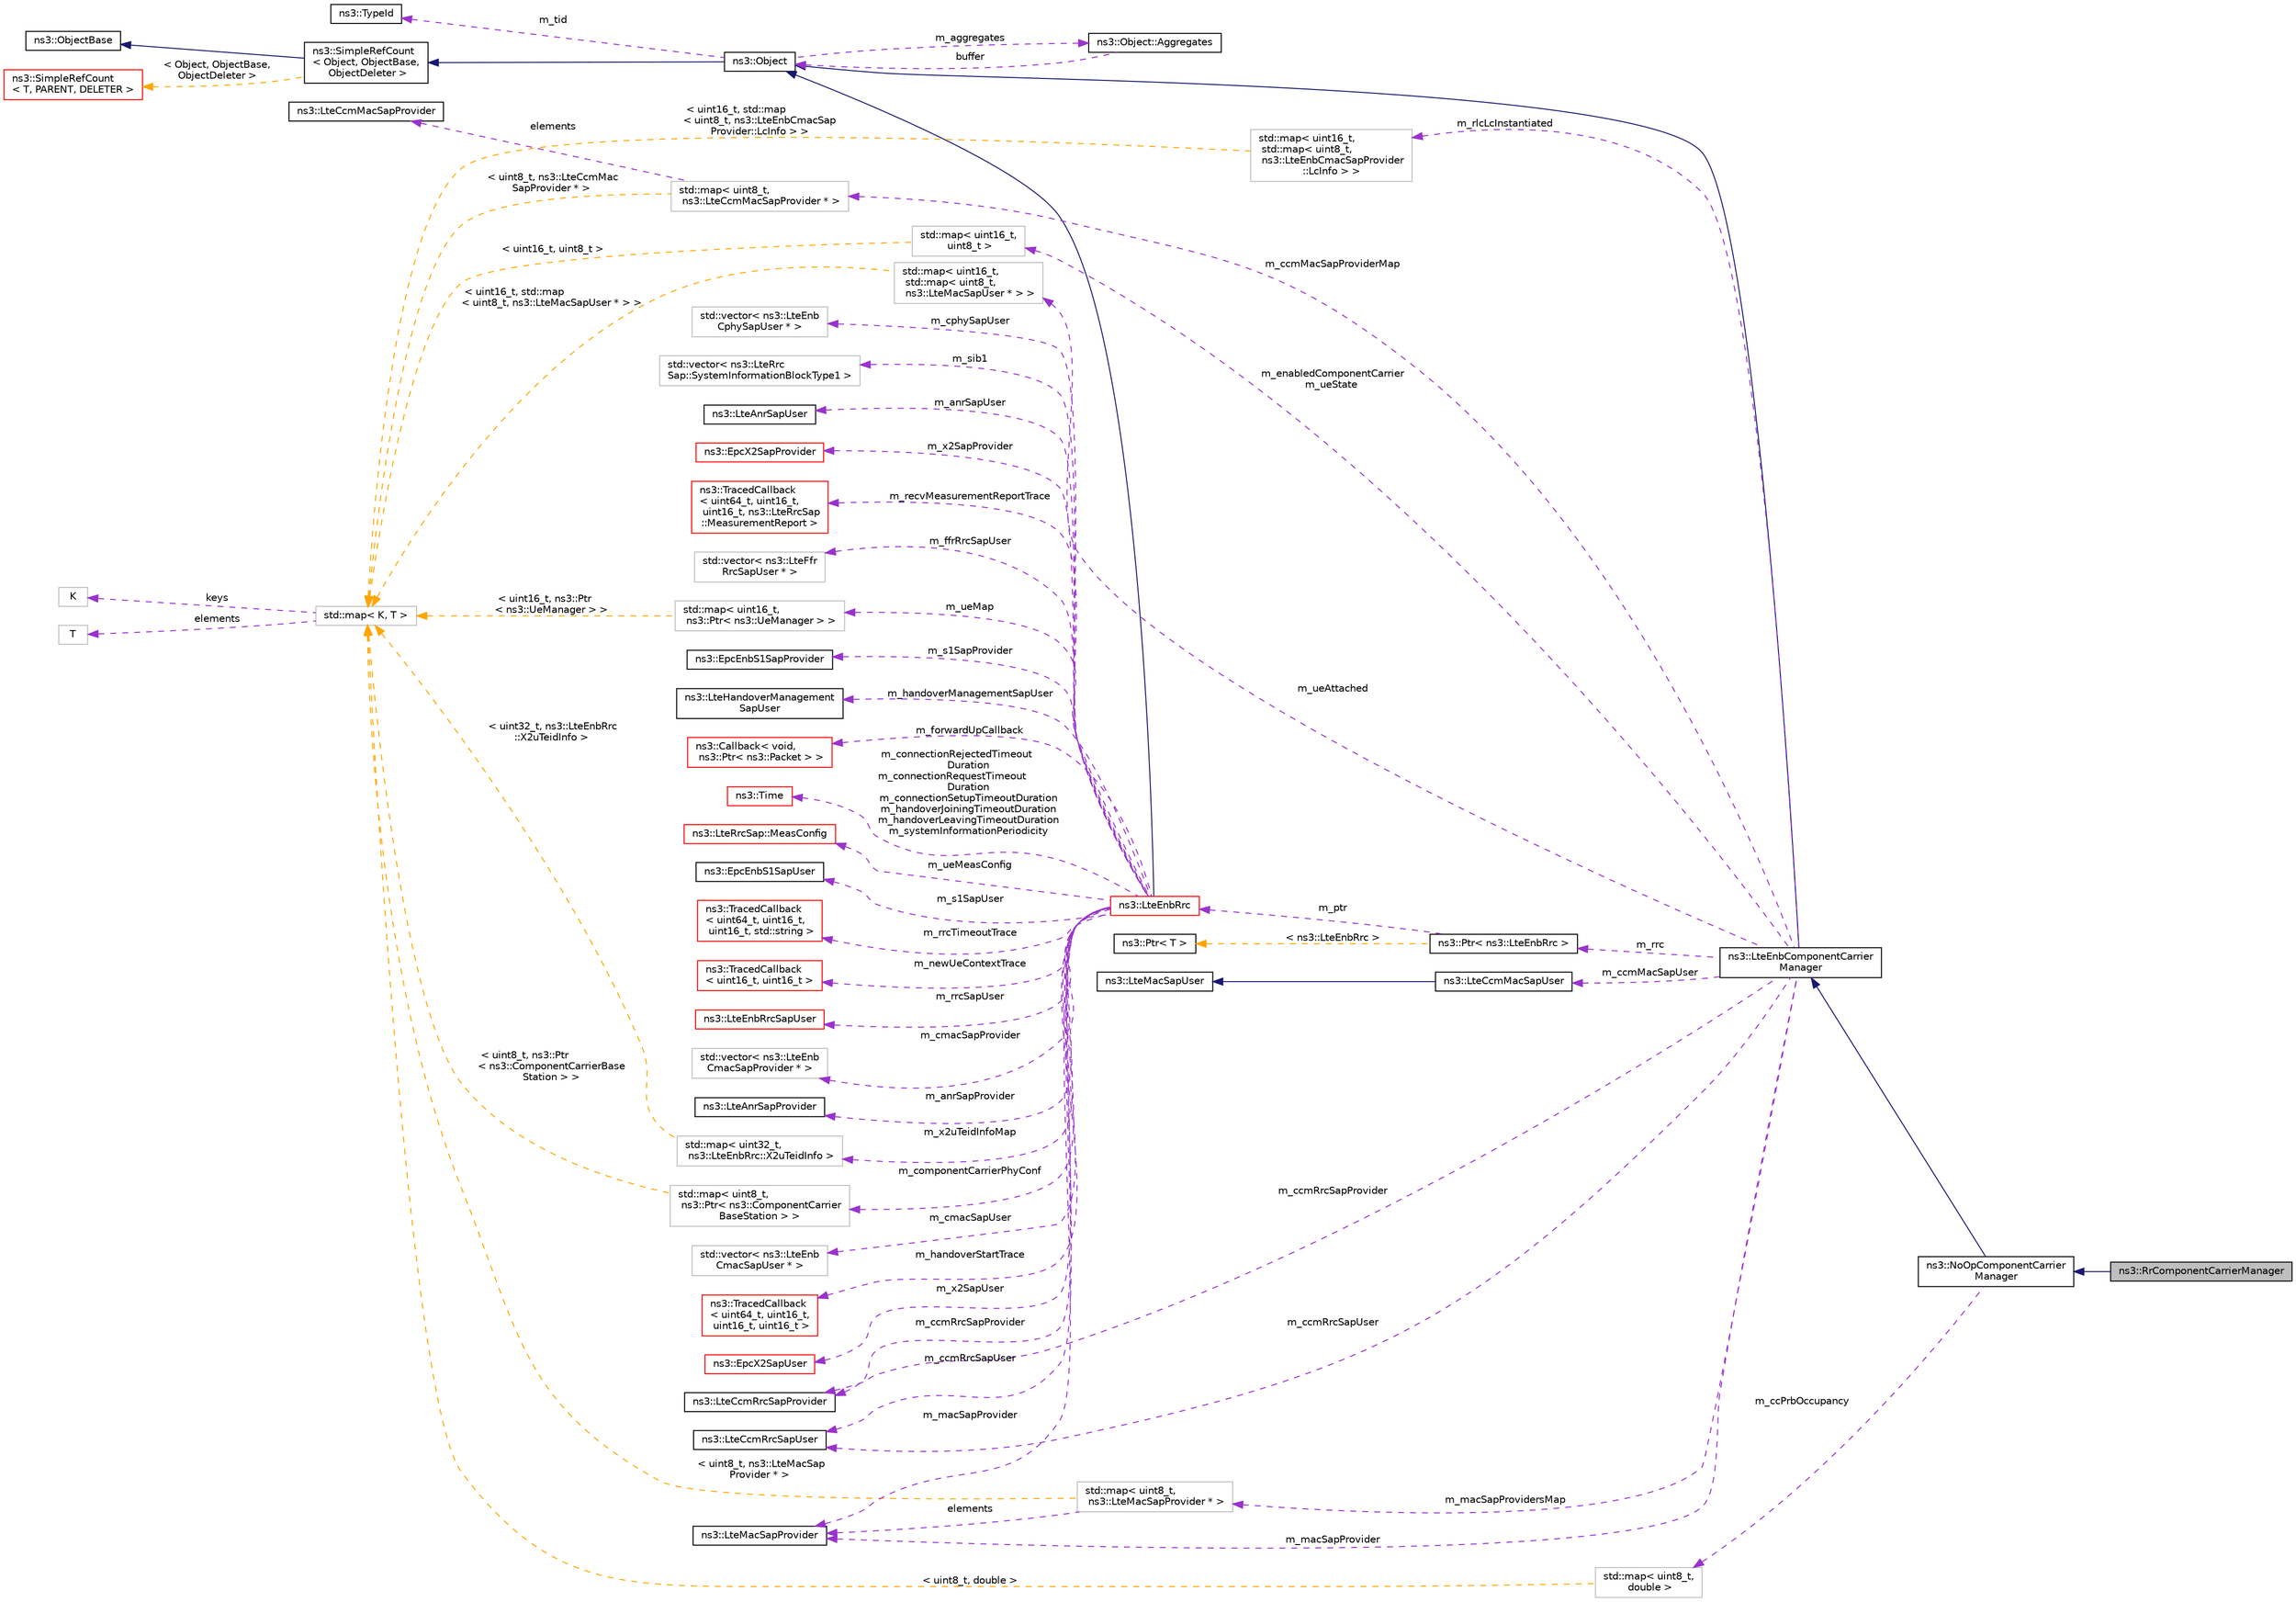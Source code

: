 digraph "ns3::RrComponentCarrierManager"
{
 // LATEX_PDF_SIZE
  edge [fontname="Helvetica",fontsize="10",labelfontname="Helvetica",labelfontsize="10"];
  node [fontname="Helvetica",fontsize="10",shape=record];
  rankdir="LR";
  Node1 [label="ns3::RrComponentCarrierManager",height=0.2,width=0.4,color="black", fillcolor="grey75", style="filled", fontcolor="black",tooltip="Component carrier manager implementation that splits traffic equally among carriers."];
  Node2 -> Node1 [dir="back",color="midnightblue",fontsize="10",style="solid",fontname="Helvetica"];
  Node2 [label="ns3::NoOpComponentCarrier\lManager",height=0.2,width=0.4,color="black", fillcolor="white", style="filled",URL="$classns3_1_1_no_op_component_carrier_manager.html",tooltip="The default component carrier manager that forwards all traffic, the uplink and the downlink,..."];
  Node3 -> Node2 [dir="back",color="midnightblue",fontsize="10",style="solid",fontname="Helvetica"];
  Node3 [label="ns3::LteEnbComponentCarrier\lManager",height=0.2,width=0.4,color="black", fillcolor="white", style="filled",URL="$classns3_1_1_lte_enb_component_carrier_manager.html",tooltip="The class implements Component Carrier Manager (CCM) that operates using the Component Carrier Manage..."];
  Node4 -> Node3 [dir="back",color="midnightblue",fontsize="10",style="solid",fontname="Helvetica"];
  Node4 [label="ns3::Object",height=0.2,width=0.4,color="black", fillcolor="white", style="filled",URL="$classns3_1_1_object.html",tooltip="A base class which provides memory management and object aggregation."];
  Node5 -> Node4 [dir="back",color="midnightblue",fontsize="10",style="solid",fontname="Helvetica"];
  Node5 [label="ns3::SimpleRefCount\l\< Object, ObjectBase,\l ObjectDeleter \>",height=0.2,width=0.4,color="black", fillcolor="white", style="filled",URL="$classns3_1_1_simple_ref_count.html",tooltip=" "];
  Node6 -> Node5 [dir="back",color="midnightblue",fontsize="10",style="solid",fontname="Helvetica"];
  Node6 [label="ns3::ObjectBase",height=0.2,width=0.4,color="black", fillcolor="white", style="filled",URL="$classns3_1_1_object_base.html",tooltip="Anchor the ns-3 type and attribute system."];
  Node7 -> Node5 [dir="back",color="orange",fontsize="10",style="dashed",label=" \< Object, ObjectBase,\l ObjectDeleter \>" ,fontname="Helvetica"];
  Node7 [label="ns3::SimpleRefCount\l\< T, PARENT, DELETER \>",height=0.2,width=0.4,color="red", fillcolor="white", style="filled",URL="$classns3_1_1_simple_ref_count.html",tooltip="A template-based reference counting class."];
  Node9 -> Node4 [dir="back",color="darkorchid3",fontsize="10",style="dashed",label=" m_tid" ,fontname="Helvetica"];
  Node9 [label="ns3::TypeId",height=0.2,width=0.4,color="black", fillcolor="white", style="filled",URL="$classns3_1_1_type_id.html",tooltip="a unique identifier for an interface."];
  Node10 -> Node4 [dir="back",color="darkorchid3",fontsize="10",style="dashed",label=" m_aggregates" ,fontname="Helvetica"];
  Node10 [label="ns3::Object::Aggregates",height=0.2,width=0.4,color="black", fillcolor="white", style="filled",URL="$structns3_1_1_object_1_1_aggregates.html",tooltip="The list of Objects aggregated to this one."];
  Node4 -> Node10 [dir="back",color="darkorchid3",fontsize="10",style="dashed",label=" buffer" ,fontname="Helvetica"];
  Node11 -> Node3 [dir="back",color="darkorchid3",fontsize="10",style="dashed",label=" m_enabledComponentCarrier\nm_ueState" ,fontname="Helvetica"];
  Node11 [label="std::map\< uint16_t,\l uint8_t \>",height=0.2,width=0.4,color="grey75", fillcolor="white", style="filled",tooltip=" "];
  Node12 -> Node11 [dir="back",color="orange",fontsize="10",style="dashed",label=" \< uint16_t, uint8_t \>" ,fontname="Helvetica"];
  Node12 [label="std::map\< K, T \>",height=0.2,width=0.4,color="grey75", fillcolor="white", style="filled",tooltip=" "];
  Node13 -> Node12 [dir="back",color="darkorchid3",fontsize="10",style="dashed",label=" keys" ,fontname="Helvetica"];
  Node13 [label="K",height=0.2,width=0.4,color="grey75", fillcolor="white", style="filled",tooltip=" "];
  Node14 -> Node12 [dir="back",color="darkorchid3",fontsize="10",style="dashed",label=" elements" ,fontname="Helvetica"];
  Node14 [label="T",height=0.2,width=0.4,color="grey75", fillcolor="white", style="filled",tooltip=" "];
  Node15 -> Node3 [dir="back",color="darkorchid3",fontsize="10",style="dashed",label=" m_ccmMacSapUser" ,fontname="Helvetica"];
  Node15 [label="ns3::LteCcmMacSapUser",height=0.2,width=0.4,color="black", fillcolor="white", style="filled",URL="$classns3_1_1_lte_ccm_mac_sap_user.html",tooltip="Service Access Point (SAP) offered by MAC to the component carrier manager (CCM)."];
  Node16 -> Node15 [dir="back",color="midnightblue",fontsize="10",style="solid",fontname="Helvetica"];
  Node16 [label="ns3::LteMacSapUser",height=0.2,width=0.4,color="black", fillcolor="white", style="filled",URL="$classns3_1_1_lte_mac_sap_user.html",tooltip="Service Access Point (SAP) offered by the MAC to the RLC See Femto Forum MAC Scheduler Interface Spec..."];
  Node17 -> Node3 [dir="back",color="darkorchid3",fontsize="10",style="dashed",label=" m_ccmMacSapProviderMap" ,fontname="Helvetica"];
  Node17 [label="std::map\< uint8_t,\l ns3::LteCcmMacSapProvider * \>",height=0.2,width=0.4,color="grey75", fillcolor="white", style="filled",tooltip=" "];
  Node18 -> Node17 [dir="back",color="darkorchid3",fontsize="10",style="dashed",label=" elements" ,fontname="Helvetica"];
  Node18 [label="ns3::LteCcmMacSapProvider",height=0.2,width=0.4,color="black", fillcolor="white", style="filled",URL="$classns3_1_1_lte_ccm_mac_sap_provider.html",tooltip="Service Access Point (SAP) offered by the component carrier manager (CCM) by MAC to CCM."];
  Node12 -> Node17 [dir="back",color="orange",fontsize="10",style="dashed",label=" \< uint8_t, ns3::LteCcmMac\lSapProvider * \>" ,fontname="Helvetica"];
  Node19 -> Node3 [dir="back",color="darkorchid3",fontsize="10",style="dashed",label=" m_rlcLcInstantiated" ,fontname="Helvetica"];
  Node19 [label="std::map\< uint16_t,\l std::map\< uint8_t,\l ns3::LteEnbCmacSapProvider\l::LcInfo \> \>",height=0.2,width=0.4,color="grey75", fillcolor="white", style="filled",tooltip=" "];
  Node12 -> Node19 [dir="back",color="orange",fontsize="10",style="dashed",label=" \< uint16_t, std::map\l\< uint8_t, ns3::LteEnbCmacSap\lProvider::LcInfo \> \>" ,fontname="Helvetica"];
  Node20 -> Node3 [dir="back",color="darkorchid3",fontsize="10",style="dashed",label=" m_ueAttached" ,fontname="Helvetica"];
  Node20 [label="std::map\< uint16_t,\l std::map\< uint8_t,\l ns3::LteMacSapUser * \> \>",height=0.2,width=0.4,color="grey75", fillcolor="white", style="filled",tooltip=" "];
  Node12 -> Node20 [dir="back",color="orange",fontsize="10",style="dashed",label=" \< uint16_t, std::map\l\< uint8_t, ns3::LteMacSapUser * \> \>" ,fontname="Helvetica"];
  Node21 -> Node3 [dir="back",color="darkorchid3",fontsize="10",style="dashed",label=" m_ccmRrcSapProvider" ,fontname="Helvetica"];
  Node21 [label="ns3::LteCcmRrcSapProvider",height=0.2,width=0.4,color="black", fillcolor="white", style="filled",URL="$classns3_1_1_lte_ccm_rrc_sap_provider.html",tooltip="Service Access Point (SAP) offered by the Component Carrier Manager (CCM) instance to the eNodeB RRC ..."];
  Node22 -> Node3 [dir="back",color="darkorchid3",fontsize="10",style="dashed",label=" m_macSapProvidersMap" ,fontname="Helvetica"];
  Node22 [label="std::map\< uint8_t,\l ns3::LteMacSapProvider * \>",height=0.2,width=0.4,color="grey75", fillcolor="white", style="filled",tooltip=" "];
  Node23 -> Node22 [dir="back",color="darkorchid3",fontsize="10",style="dashed",label=" elements" ,fontname="Helvetica"];
  Node23 [label="ns3::LteMacSapProvider",height=0.2,width=0.4,color="black", fillcolor="white", style="filled",URL="$classns3_1_1_lte_mac_sap_provider.html",tooltip="Service Access Point (SAP) offered by the MAC to the RLC See Femto Forum MAC Scheduler Interface Spec..."];
  Node12 -> Node22 [dir="back",color="orange",fontsize="10",style="dashed",label=" \< uint8_t, ns3::LteMacSap\lProvider * \>" ,fontname="Helvetica"];
  Node24 -> Node3 [dir="back",color="darkorchid3",fontsize="10",style="dashed",label=" m_ccmRrcSapUser" ,fontname="Helvetica"];
  Node24 [label="ns3::LteCcmRrcSapUser",height=0.2,width=0.4,color="black", fillcolor="white", style="filled",URL="$classns3_1_1_lte_ccm_rrc_sap_user.html",tooltip="Service Access Point (SAP) offered by the eNodeB RRC instance to the component carrier manager (CCM) ..."];
  Node25 -> Node3 [dir="back",color="darkorchid3",fontsize="10",style="dashed",label=" m_rrc" ,fontname="Helvetica"];
  Node25 [label="ns3::Ptr\< ns3::LteEnbRrc \>",height=0.2,width=0.4,color="black", fillcolor="white", style="filled",URL="$classns3_1_1_ptr.html",tooltip=" "];
  Node26 -> Node25 [dir="back",color="darkorchid3",fontsize="10",style="dashed",label=" m_ptr" ,fontname="Helvetica"];
  Node26 [label="ns3::LteEnbRrc",height=0.2,width=0.4,color="red", fillcolor="white", style="filled",URL="$classns3_1_1_lte_enb_rrc.html",tooltip="The LTE Radio Resource Control entity at the eNB."];
  Node4 -> Node26 [dir="back",color="midnightblue",fontsize="10",style="solid",fontname="Helvetica"];
  Node27 -> Node26 [dir="back",color="darkorchid3",fontsize="10",style="dashed",label=" m_sib1" ,fontname="Helvetica"];
  Node27 [label="std::vector\< ns3::LteRrc\lSap::SystemInformationBlockType1 \>",height=0.2,width=0.4,color="grey75", fillcolor="white", style="filled",tooltip=" "];
  Node33 -> Node26 [dir="back",color="darkorchid3",fontsize="10",style="dashed",label=" m_anrSapUser" ,fontname="Helvetica"];
  Node33 [label="ns3::LteAnrSapUser",height=0.2,width=0.4,color="black", fillcolor="white", style="filled",URL="$classns3_1_1_lte_anr_sap_user.html",tooltip="Service Access Point (SAP) offered by the eNodeB RRC instance to the ANR instance."];
  Node34 -> Node26 [dir="back",color="darkorchid3",fontsize="10",style="dashed",label=" m_x2SapProvider" ,fontname="Helvetica"];
  Node34 [label="ns3::EpcX2SapProvider",height=0.2,width=0.4,color="red", fillcolor="white", style="filled",URL="$classns3_1_1_epc_x2_sap_provider.html",tooltip="These service primitives of this part of the X2 SAP are provided by the X2 entity and issued by RRC e..."];
  Node36 -> Node26 [dir="back",color="darkorchid3",fontsize="10",style="dashed",label=" m_recvMeasurementReportTrace" ,fontname="Helvetica"];
  Node36 [label="ns3::TracedCallback\l\< uint64_t, uint16_t,\l uint16_t, ns3::LteRrcSap\l::MeasurementReport \>",height=0.2,width=0.4,color="red", fillcolor="white", style="filled",URL="$classns3_1_1_traced_callback.html",tooltip=" "];
  Node47 -> Node26 [dir="back",color="darkorchid3",fontsize="10",style="dashed",label=" m_ffrRrcSapUser" ,fontname="Helvetica"];
  Node47 [label="std::vector\< ns3::LteFfr\lRrcSapUser * \>",height=0.2,width=0.4,color="grey75", fillcolor="white", style="filled",tooltip=" "];
  Node49 -> Node26 [dir="back",color="darkorchid3",fontsize="10",style="dashed",label=" m_s1SapProvider" ,fontname="Helvetica"];
  Node49 [label="ns3::EpcEnbS1SapProvider",height=0.2,width=0.4,color="black", fillcolor="white", style="filled",URL="$classns3_1_1_epc_enb_s1_sap_provider.html",tooltip="This class implements the Service Access Point (SAP) between the LteEnbRrc and the EpcEnbApplication."];
  Node21 -> Node26 [dir="back",color="darkorchid3",fontsize="10",style="dashed",label=" m_ccmRrcSapProvider" ,fontname="Helvetica"];
  Node50 -> Node26 [dir="back",color="darkorchid3",fontsize="10",style="dashed",label=" m_handoverManagementSapUser" ,fontname="Helvetica"];
  Node50 [label="ns3::LteHandoverManagement\lSapUser",height=0.2,width=0.4,color="black", fillcolor="white", style="filled",URL="$classns3_1_1_lte_handover_management_sap_user.html",tooltip="Service Access Point (SAP) offered by the eNodeB RRC instance to the handover algorithm instance."];
  Node51 -> Node26 [dir="back",color="darkorchid3",fontsize="10",style="dashed",label=" m_componentCarrierPhyConf" ,fontname="Helvetica"];
  Node51 [label="std::map\< uint8_t,\l ns3::Ptr\< ns3::ComponentCarrier\lBaseStation \> \>",height=0.2,width=0.4,color="grey75", fillcolor="white", style="filled",tooltip=" "];
  Node12 -> Node51 [dir="back",color="orange",fontsize="10",style="dashed",label=" \< uint8_t, ns3::Ptr\l\< ns3::ComponentCarrierBase\lStation \> \>" ,fontname="Helvetica"];
  Node55 -> Node26 [dir="back",color="darkorchid3",fontsize="10",style="dashed",label=" m_rrcTimeoutTrace" ,fontname="Helvetica"];
  Node55 [label="ns3::TracedCallback\l\< uint64_t, uint16_t,\l uint16_t, std::string \>",height=0.2,width=0.4,color="red", fillcolor="white", style="filled",URL="$classns3_1_1_traced_callback.html",tooltip=" "];
  Node56 -> Node26 [dir="back",color="darkorchid3",fontsize="10",style="dashed",label=" m_ueMap" ,fontname="Helvetica"];
  Node56 [label="std::map\< uint16_t,\l ns3::Ptr\< ns3::UeManager \> \>",height=0.2,width=0.4,color="grey75", fillcolor="white", style="filled",tooltip=" "];
  Node12 -> Node56 [dir="back",color="orange",fontsize="10",style="dashed",label=" \< uint16_t, ns3::Ptr\l\< ns3::UeManager \> \>" ,fontname="Helvetica"];
  Node24 -> Node26 [dir="back",color="darkorchid3",fontsize="10",style="dashed",label=" m_ccmRrcSapUser" ,fontname="Helvetica"];
  Node94 -> Node26 [dir="back",color="darkorchid3",fontsize="10",style="dashed",label=" m_handoverStartTrace" ,fontname="Helvetica"];
  Node94 [label="ns3::TracedCallback\l\< uint64_t, uint16_t,\l uint16_t, uint16_t \>",height=0.2,width=0.4,color="red", fillcolor="white", style="filled",URL="$classns3_1_1_traced_callback.html",tooltip=" "];
  Node95 -> Node26 [dir="back",color="darkorchid3",fontsize="10",style="dashed",label=" m_connectionRejectedTimeout\lDuration\nm_connectionRequestTimeout\lDuration\nm_connectionSetupTimeoutDuration\nm_handoverJoiningTimeoutDuration\nm_handoverLeavingTimeoutDuration\nm_systemInformationPeriodicity" ,fontname="Helvetica"];
  Node95 [label="ns3::Time",height=0.2,width=0.4,color="red", fillcolor="white", style="filled",URL="$classns3_1_1_time.html",tooltip="Simulation virtual time values and global simulation resolution."];
  Node97 -> Node26 [dir="back",color="darkorchid3",fontsize="10",style="dashed",label=" m_ueMeasConfig" ,fontname="Helvetica"];
  Node97 [label="ns3::LteRrcSap::MeasConfig",height=0.2,width=0.4,color="red", fillcolor="white", style="filled",URL="$structns3_1_1_lte_rrc_sap_1_1_meas_config.html",tooltip="MeasConfig structure."];
  Node117 -> Node26 [dir="back",color="darkorchid3",fontsize="10",style="dashed",label=" m_s1SapUser" ,fontname="Helvetica"];
  Node117 [label="ns3::EpcEnbS1SapUser",height=0.2,width=0.4,color="black", fillcolor="white", style="filled",URL="$classns3_1_1_epc_enb_s1_sap_user.html",tooltip="This class implements the Service Access Point (SAP) between the LteEnbRrc and the EpcEnbApplication."];
  Node118 -> Node26 [dir="back",color="darkorchid3",fontsize="10",style="dashed",label=" m_rrcSapUser" ,fontname="Helvetica"];
  Node118 [label="ns3::LteEnbRrcSapUser",height=0.2,width=0.4,color="red", fillcolor="white", style="filled",URL="$classns3_1_1_lte_enb_rrc_sap_user.html",tooltip="Part of the RRC protocol."];
  Node120 -> Node26 [dir="back",color="darkorchid3",fontsize="10",style="dashed",label=" m_cmacSapProvider" ,fontname="Helvetica"];
  Node120 [label="std::vector\< ns3::LteEnb\lCmacSapProvider * \>",height=0.2,width=0.4,color="grey75", fillcolor="white", style="filled",tooltip=" "];
  Node122 -> Node26 [dir="back",color="darkorchid3",fontsize="10",style="dashed",label=" m_anrSapProvider" ,fontname="Helvetica"];
  Node122 [label="ns3::LteAnrSapProvider",height=0.2,width=0.4,color="black", fillcolor="white", style="filled",URL="$classns3_1_1_lte_anr_sap_provider.html",tooltip="Service Access Point (SAP) offered by the ANR instance to the eNodeB RRC instance."];
  Node123 -> Node26 [dir="back",color="darkorchid3",fontsize="10",style="dashed",label=" m_cmacSapUser" ,fontname="Helvetica"];
  Node123 [label="std::vector\< ns3::LteEnb\lCmacSapUser * \>",height=0.2,width=0.4,color="grey75", fillcolor="white", style="filled",tooltip=" "];
  Node125 -> Node26 [dir="back",color="darkorchid3",fontsize="10",style="dashed",label=" m_x2uTeidInfoMap" ,fontname="Helvetica"];
  Node125 [label="std::map\< uint32_t,\l ns3::LteEnbRrc::X2uTeidInfo \>",height=0.2,width=0.4,color="grey75", fillcolor="white", style="filled",tooltip=" "];
  Node12 -> Node125 [dir="back",color="orange",fontsize="10",style="dashed",label=" \< uint32_t, ns3::LteEnbRrc\l::X2uTeidInfo \>" ,fontname="Helvetica"];
  Node127 -> Node26 [dir="back",color="darkorchid3",fontsize="10",style="dashed",label=" m_x2SapUser" ,fontname="Helvetica"];
  Node127 [label="ns3::EpcX2SapUser",height=0.2,width=0.4,color="red", fillcolor="white", style="filled",URL="$classns3_1_1_epc_x2_sap_user.html",tooltip="These service primitives of this part of the X2 SAP are provided by the RRC entity and issued by the ..."];
  Node128 -> Node26 [dir="back",color="darkorchid3",fontsize="10",style="dashed",label=" m_cphySapUser" ,fontname="Helvetica"];
  Node128 [label="std::vector\< ns3::LteEnb\lCphySapUser * \>",height=0.2,width=0.4,color="grey75", fillcolor="white", style="filled",tooltip=" "];
  Node130 -> Node26 [dir="back",color="darkorchid3",fontsize="10",style="dashed",label=" m_forwardUpCallback" ,fontname="Helvetica"];
  Node130 [label="ns3::Callback\< void,\l ns3::Ptr\< ns3::Packet \> \>",height=0.2,width=0.4,color="red", fillcolor="white", style="filled",URL="$classns3_1_1_callback.html",tooltip=" "];
  Node131 -> Node26 [dir="back",color="darkorchid3",fontsize="10",style="dashed",label=" m_newUeContextTrace" ,fontname="Helvetica"];
  Node131 [label="ns3::TracedCallback\l\< uint16_t, uint16_t \>",height=0.2,width=0.4,color="red", fillcolor="white", style="filled",URL="$classns3_1_1_traced_callback.html",tooltip=" "];
  Node23 -> Node26 [dir="back",color="darkorchid3",fontsize="10",style="dashed",label=" m_macSapProvider" ,fontname="Helvetica"];
  Node44 -> Node25 [dir="back",color="orange",fontsize="10",style="dashed",label=" \< ns3::LteEnbRrc \>" ,fontname="Helvetica"];
  Node44 [label="ns3::Ptr\< T \>",height=0.2,width=0.4,color="black", fillcolor="white", style="filled",URL="$classns3_1_1_ptr.html",tooltip="Smart pointer class similar to boost::intrusive_ptr."];
  Node23 -> Node3 [dir="back",color="darkorchid3",fontsize="10",style="dashed",label=" m_macSapProvider" ,fontname="Helvetica"];
  Node141 -> Node2 [dir="back",color="darkorchid3",fontsize="10",style="dashed",label=" m_ccPrbOccupancy" ,fontname="Helvetica"];
  Node141 [label="std::map\< uint8_t,\l double \>",height=0.2,width=0.4,color="grey75", fillcolor="white", style="filled",tooltip=" "];
  Node12 -> Node141 [dir="back",color="orange",fontsize="10",style="dashed",label=" \< uint8_t, double \>" ,fontname="Helvetica"];
}
